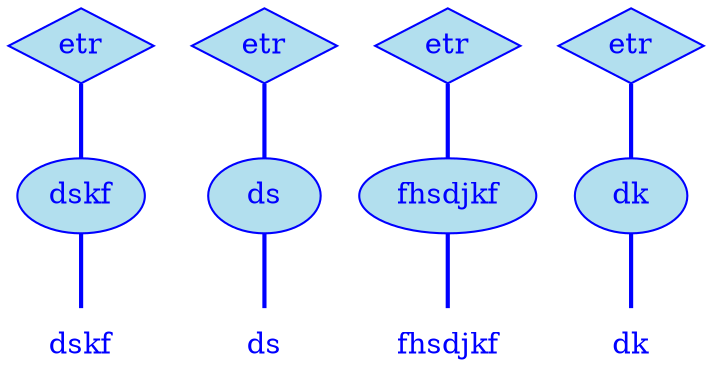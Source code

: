 digraph g {
	graph [bb="0,0,306,180"];
	node [label="\N"];
	graph [_draw_="c 5 -white C 5 -white P 4 0 0 0 180 306 180 306 0 ",
		xdotversion="1.2"];
	"mc1s1_t2#token84" [label=dskf, shape=plaintext, fillcolor=lightblue2, fontcolor=blue, pos="30,18", width="0.75", height="0.50", _ldraw_="F 14.000000 11 -Times-Roman c 4 -blue T 30 13 0 28 4 -dskf "];
	"mc1s1_W1#wordmc1s1_t2#token" [label=dskf, shape=ellipse, fillcolor=lightblue2, fontcolor=blue, pos="30,90", width="0.83", height="0.50", color=blue, style=filled, _draw_="S 6 -filled c 4 -blue C 10 -lightblue2 E 30 90 30 18 ", _ldraw_="F 14.000000 11 -Times-Roman c 4 -blue T 30 85 0 28 4 -dskf "];
	"mc1s1_P11#pos" [label=etr, shape=diamond, fillcolor=lightblue2, fontcolor=blue, pos="30,162", width="0.75", height="0.50", color=blue, style=filled, _draw_="S 6 -filled c 4 -blue C 10 -lightblue2 P 4 30 180 3 162 30 144 57 162 ", _ldraw_="F 14.000000 11 -Times-Roman c 4 -blue T 30 157 0 20 3 -etr "];
	"mc1s1_t4#token87" [label=ds, shape=plaintext, fillcolor=lightblue2, fontcolor=blue, pos="105,18", width="0.75", height="0.50", _ldraw_="F 14.000000 11 -Times-Roman c 4 -blue T 105 13 0 15 2 -ds "];
	"mc1s1_W2#wordmc1s1_t4#token" [label=ds, shape=ellipse, fillcolor=lightblue2, fontcolor=blue, pos="105,90", width="0.75", height="0.50", color=blue, style=filled, _draw_="S 6 -filled c 4 -blue C 10 -lightblue2 E 105 90 27 18 ", _ldraw_="F 14.000000 11 -Times-Roman c 4 -blue T 105 85 0 15 2 -ds "];
	"mc1s1_P36#pos" [label=etr, shape=diamond, fillcolor=lightblue2, fontcolor=blue, pos="105,162", width="0.75", height="0.50", color=blue, style=filled, _draw_="S 6 -filled c 4 -blue C 10 -lightblue2 P 4 105 180 78 162 105 144 132 162 ", _ldraw_="F 14.000000 11 -Times-Roman c 4 -blue T 105 157 0 20 3 -etr "];
	"mc1s1_t6#token78" [label=fhsdjkf, shape=plaintext, fillcolor=lightblue2, fontcolor=blue, pos="192,18", width="0.83", height="0.50", _ldraw_="F 14.000000 11 -Times-Roman c 4 -blue T 192 13 0 45 7 -fhsdjkf "];
	"mc1s1_W3#wordmc1s1_t6#token" [label=fhsdjkf, shape=ellipse, fillcolor=lightblue2, fontcolor=blue, pos="192,90", width="1.17", height="0.50", color=blue, style=filled, _draw_="S 6 -filled c 4 -blue C 10 -lightblue2 E 192 90 42 18 ", _ldraw_="F 14.000000 11 -Times-Roman c 4 -blue T 192 85 0 45 7 -fhsdjkf "];
	"mc1s1_P61#pos" [label=etr, shape=diamond, fillcolor=lightblue2, fontcolor=blue, pos="192,162", width="0.75", height="0.50", color=blue, style=filled, _draw_="S 6 -filled c 4 -blue C 10 -lightblue2 P 4 192 180 165 162 192 144 219 162 ", _ldraw_="F 14.000000 11 -Times-Roman c 4 -blue T 192 157 0 20 3 -etr "];
	"mc1s1_t8#token16" [label=dk, shape=plaintext, fillcolor=lightblue2, fontcolor=blue, pos="279,18", width="0.75", height="0.50", _ldraw_="F 14.000000 11 -Times-Roman c 4 -blue T 279 13 0 17 2 -dk "];
	"mc1s1_W4#wordmc1s1_t8#token" [label=dk, shape=ellipse, fillcolor=lightblue2, fontcolor=blue, pos="279,90", width="0.75", height="0.50", color=blue, style=filled, _draw_="S 6 -filled c 4 -blue C 10 -lightblue2 E 279 90 27 18 ", _ldraw_="F 14.000000 11 -Times-Roman c 4 -blue T 279 85 0 17 2 -dk "];
	"mc1s1_P86#pos" [label=etr, shape=diamond, fillcolor=lightblue2, fontcolor=blue, pos="279,162", width="0.75", height="0.50", color=blue, style=filled, _draw_="S 6 -filled c 4 -blue C 10 -lightblue2 P 4 279 180 252 162 279 144 306 162 ", _ldraw_="F 14.000000 11 -Times-Roman c 4 -blue T 279 157 0 20 3 -etr "];
	"mc1s1_W1#wordmc1s1_t2#token" -> "mc1s1_t2#token84" [arrowhead=none, color=blue, fontcolor=blue, style=bold, minlen=1, pos="30,72 30,61 30,47 30,36", _draw_="S 4 -bold c 4 -blue B 4 30 72 30 61 30 47 30 36 "];
	"mc1s1_P11#pos" -> "mc1s1_W1#wordmc1s1_t2#token" [arrowhead=none, color=blue, fontcolor=blue, style=bold, minlen=1, pos="30,144 30,133 30,119 30,108", _draw_="S 4 -bold c 4 -blue B 4 30 144 30 133 30 119 30 108 "];
	"mc1s1_W2#wordmc1s1_t4#token" -> "mc1s1_t4#token87" [arrowhead=none, color=blue, fontcolor=blue, style=bold, minlen=1, pos="105,72 105,61 105,47 105,36", _draw_="S 4 -bold c 4 -blue B 4 105 72 105 61 105 47 105 36 "];
	"mc1s1_P36#pos" -> "mc1s1_W2#wordmc1s1_t4#token" [arrowhead=none, color=blue, fontcolor=blue, style=bold, minlen=1, pos="105,144 105,133 105,119 105,108", _draw_="S 4 -bold c 4 -blue B 4 105 144 105 133 105 119 105 108 "];
	"mc1s1_W3#wordmc1s1_t6#token" -> "mc1s1_t6#token78" [arrowhead=none, color=blue, fontcolor=blue, style=bold, minlen=1, pos="192,72 192,61 192,47 192,36", _draw_="S 4 -bold c 4 -blue B 4 192 72 192 61 192 47 192 36 "];
	"mc1s1_P61#pos" -> "mc1s1_W3#wordmc1s1_t6#token" [arrowhead=none, color=blue, fontcolor=blue, style=bold, minlen=1, pos="192,144 192,133 192,119 192,108", _draw_="S 4 -bold c 4 -blue B 4 192 144 192 133 192 119 192 108 "];
	"mc1s1_W4#wordmc1s1_t8#token" -> "mc1s1_t8#token16" [arrowhead=none, color=blue, fontcolor=blue, style=bold, minlen=1, pos="279,72 279,61 279,47 279,36", _draw_="S 4 -bold c 4 -blue B 4 279 72 279 61 279 47 279 36 "];
	"mc1s1_P86#pos" -> "mc1s1_W4#wordmc1s1_t8#token" [arrowhead=none, color=blue, fontcolor=blue, style=bold, minlen=1, pos="279,144 279,133 279,119 279,108", _draw_="S 4 -bold c 4 -blue B 4 279 144 279 133 279 119 279 108 "];
}
